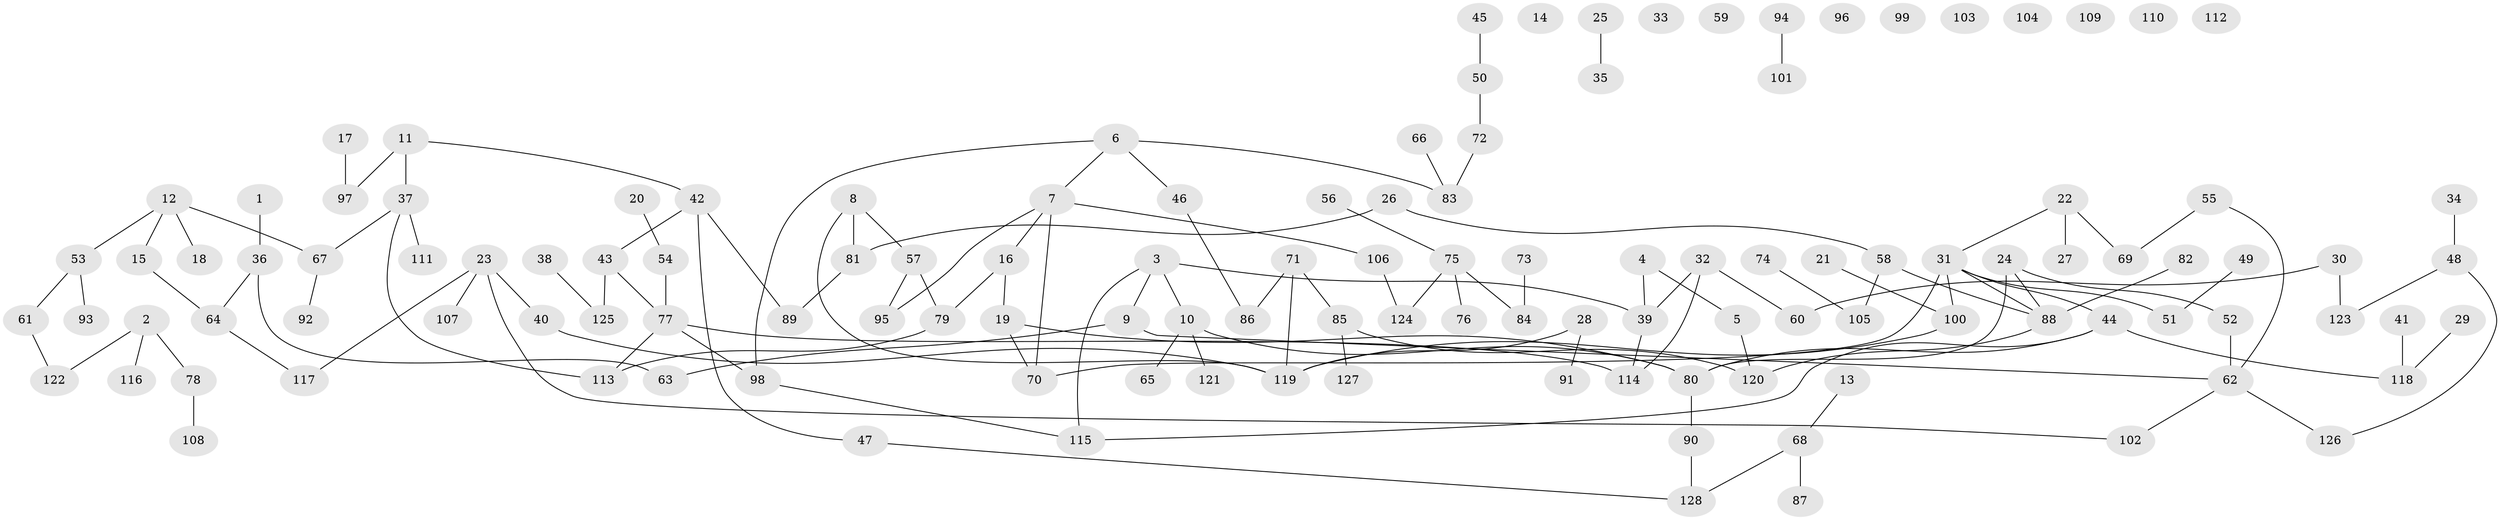 // Generated by graph-tools (version 1.1) at 2025/39/03/09/25 04:39:58]
// undirected, 128 vertices, 138 edges
graph export_dot {
graph [start="1"]
  node [color=gray90,style=filled];
  1;
  2;
  3;
  4;
  5;
  6;
  7;
  8;
  9;
  10;
  11;
  12;
  13;
  14;
  15;
  16;
  17;
  18;
  19;
  20;
  21;
  22;
  23;
  24;
  25;
  26;
  27;
  28;
  29;
  30;
  31;
  32;
  33;
  34;
  35;
  36;
  37;
  38;
  39;
  40;
  41;
  42;
  43;
  44;
  45;
  46;
  47;
  48;
  49;
  50;
  51;
  52;
  53;
  54;
  55;
  56;
  57;
  58;
  59;
  60;
  61;
  62;
  63;
  64;
  65;
  66;
  67;
  68;
  69;
  70;
  71;
  72;
  73;
  74;
  75;
  76;
  77;
  78;
  79;
  80;
  81;
  82;
  83;
  84;
  85;
  86;
  87;
  88;
  89;
  90;
  91;
  92;
  93;
  94;
  95;
  96;
  97;
  98;
  99;
  100;
  101;
  102;
  103;
  104;
  105;
  106;
  107;
  108;
  109;
  110;
  111;
  112;
  113;
  114;
  115;
  116;
  117;
  118;
  119;
  120;
  121;
  122;
  123;
  124;
  125;
  126;
  127;
  128;
  1 -- 36;
  2 -- 78;
  2 -- 116;
  2 -- 122;
  3 -- 9;
  3 -- 10;
  3 -- 39;
  3 -- 115;
  4 -- 5;
  4 -- 39;
  5 -- 120;
  6 -- 7;
  6 -- 46;
  6 -- 83;
  6 -- 98;
  7 -- 16;
  7 -- 70;
  7 -- 95;
  7 -- 106;
  8 -- 57;
  8 -- 81;
  8 -- 119;
  9 -- 62;
  9 -- 63;
  10 -- 65;
  10 -- 80;
  10 -- 121;
  11 -- 37;
  11 -- 42;
  11 -- 97;
  12 -- 15;
  12 -- 18;
  12 -- 53;
  12 -- 67;
  13 -- 68;
  15 -- 64;
  16 -- 19;
  16 -- 79;
  17 -- 97;
  19 -- 70;
  19 -- 80;
  20 -- 54;
  21 -- 100;
  22 -- 27;
  22 -- 31;
  22 -- 69;
  23 -- 40;
  23 -- 102;
  23 -- 107;
  23 -- 117;
  24 -- 52;
  24 -- 80;
  24 -- 88;
  25 -- 35;
  26 -- 58;
  26 -- 81;
  28 -- 91;
  28 -- 119;
  29 -- 118;
  30 -- 60;
  30 -- 123;
  31 -- 44;
  31 -- 51;
  31 -- 70;
  31 -- 88;
  31 -- 100;
  32 -- 39;
  32 -- 60;
  32 -- 114;
  34 -- 48;
  36 -- 63;
  36 -- 64;
  37 -- 67;
  37 -- 111;
  37 -- 113;
  38 -- 125;
  39 -- 114;
  40 -- 119;
  41 -- 118;
  42 -- 43;
  42 -- 47;
  42 -- 89;
  43 -- 77;
  43 -- 125;
  44 -- 80;
  44 -- 115;
  44 -- 118;
  45 -- 50;
  46 -- 86;
  47 -- 128;
  48 -- 123;
  48 -- 126;
  49 -- 51;
  50 -- 72;
  52 -- 62;
  53 -- 61;
  53 -- 93;
  54 -- 77;
  55 -- 62;
  55 -- 69;
  56 -- 75;
  57 -- 79;
  57 -- 95;
  58 -- 88;
  58 -- 105;
  61 -- 122;
  62 -- 102;
  62 -- 126;
  64 -- 117;
  66 -- 83;
  67 -- 92;
  68 -- 87;
  68 -- 128;
  71 -- 85;
  71 -- 86;
  71 -- 119;
  72 -- 83;
  73 -- 84;
  74 -- 105;
  75 -- 76;
  75 -- 84;
  75 -- 124;
  77 -- 98;
  77 -- 113;
  77 -- 114;
  78 -- 108;
  79 -- 113;
  80 -- 90;
  81 -- 89;
  82 -- 88;
  85 -- 120;
  85 -- 127;
  88 -- 120;
  90 -- 128;
  94 -- 101;
  98 -- 115;
  100 -- 119;
  106 -- 124;
}
